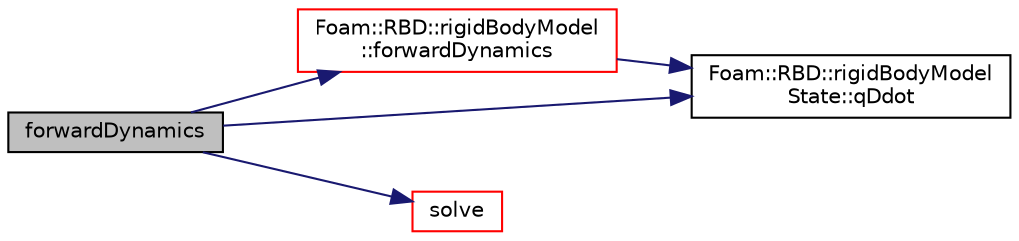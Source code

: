 digraph "forwardDynamics"
{
  bgcolor="transparent";
  edge [fontname="Helvetica",fontsize="10",labelfontname="Helvetica",labelfontsize="10"];
  node [fontname="Helvetica",fontsize="10",shape=record];
  rankdir="LR";
  Node1 [label="forwardDynamics",height=0.2,width=0.4,color="black", fillcolor="grey75", style="filled", fontcolor="black"];
  Node1 -> Node2 [color="midnightblue",fontsize="10",style="solid",fontname="Helvetica"];
  Node2 [label="Foam::RBD::rigidBodyModel\l::forwardDynamics",height=0.2,width=0.4,color="red",URL="$a02267.html#aa430870a340cbde0c31830659909d7ef",tooltip="Calculate the joint acceleration qDdot from the joint state q,. "];
  Node2 -> Node3 [color="midnightblue",fontsize="10",style="solid",fontname="Helvetica"];
  Node3 [label="Foam::RBD::rigidBodyModel\lState::qDdot",height=0.2,width=0.4,color="black",URL="$a02268.html#ae722cab0ef305b5755d5731e5d9e1d42",tooltip="Return access to the joint acceleration. "];
  Node1 -> Node3 [color="midnightblue",fontsize="10",style="solid",fontname="Helvetica"];
  Node1 -> Node4 [color="midnightblue",fontsize="10",style="solid",fontname="Helvetica"];
  Node4 [label="solve",height=0.2,width=0.4,color="red",URL="$a02269.html#a4886b1a8204eed398d4cd883e147ad0f",tooltip="Integrate velocities, orientation and position. "];
}
